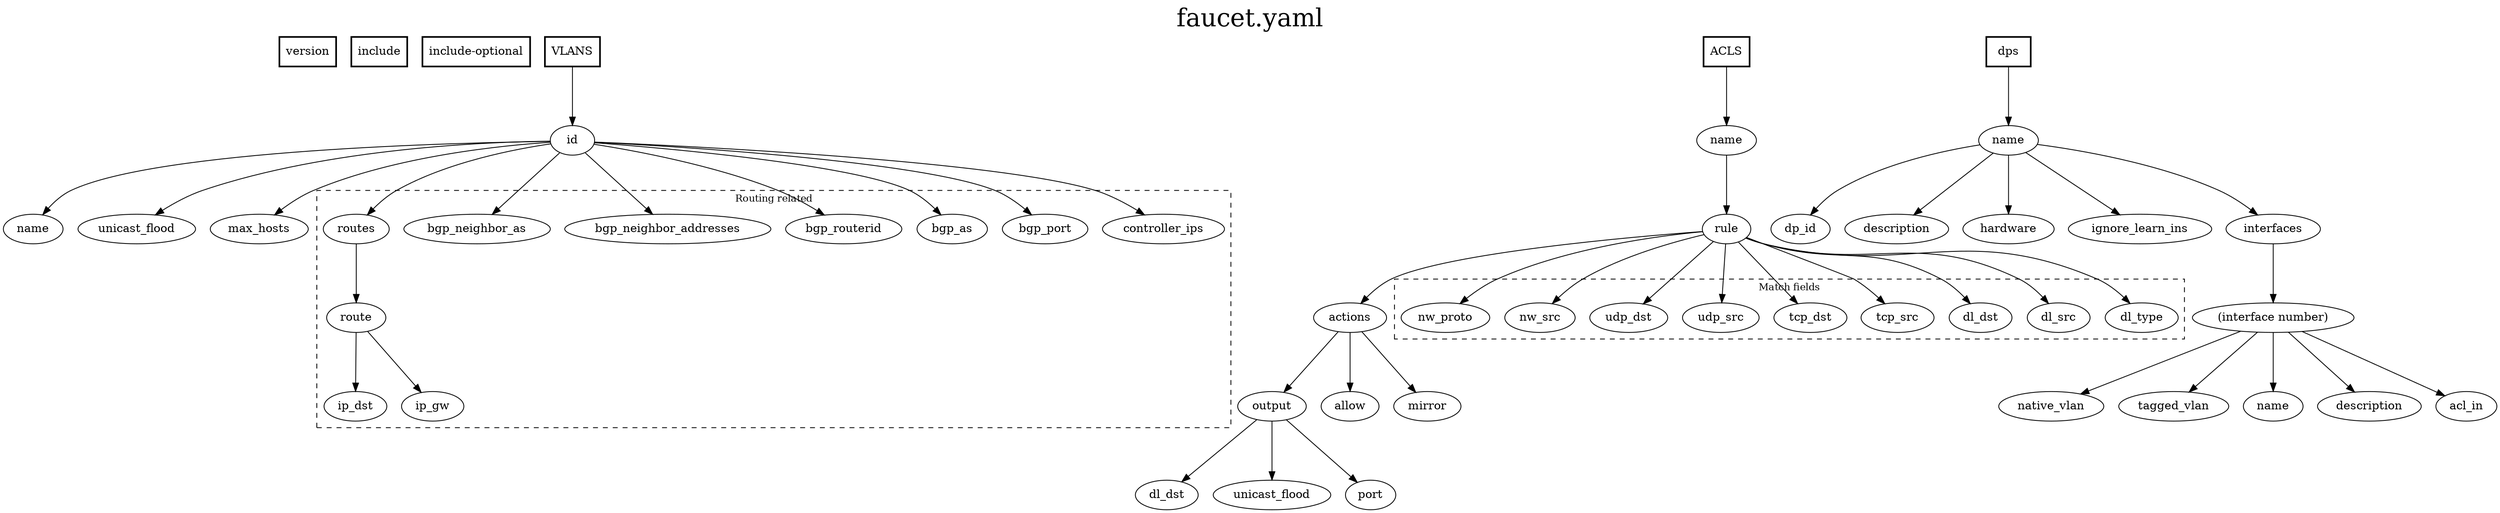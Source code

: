 // faucet.yaml config file - dot format for visual representation
/** @author: shivaram.mysore@gmail.com **/

digraph {
  graph [label="faucet.yaml", labelloc=t, fontsize=30];
  ranksep = "1.0 equally";

  /** version info.  Only value supported is 2 **/
  version [shape = box style = bold tooltip="2 - is the only value supported"];

  /** include yaml files **/
  include [shape = box; style = bold];

  /** include optional yaml files to augment existing elements **/
  include_optional [label="include-optional"; shape = box; style = bold];
  include_optional;

  /** VLANs **/
  VLANS [shape = box; style = bold];
  VLANS -> id;
  id_name [label = "name"]
  id -> id_name;
  id -> unicast_flood;
  id -> max_hosts;
  // routing related
  id -> controller_ips;
  id -> bgp_port;
  id -> bgp_as;
  id -> bgp_routerid;
  id -> bgp_neighbor_addresses;
  id -> bgp_neighbor_as;
  id -> routes;
  routes -> route;
  route -> ip_dst;
  route -> ip_gw;

  subgraph "cluster_routing_related" { label = "Routing related"; style = dashed; fontsize=12; controller_ips; bgp_port; bgp_as; bgp_routerid; bgp_neighbor_addresses; bgp_neighbor_as; routes; route; ip_dst; ip_gw; }

  /**  ACLs **/
  ACLS [shape = box; style = bold];
  acls_name [label = "name"]
  ACLS -> acls_name -> rule -> actions;

  /** Match Actions rules ACLs **/
  rule -> dl_type;
  rule -> dl_src;
  rule -> dl_dst;
  rule -> tcp_src;
  rule -> tcp_dst;
  rule -> udp_src;
  rule -> udp_dst;
  rule -> nw_src;
  rule -> nw_proto;

  subgraph "cluster_match_fields" { label = "Match fields"; style = dashed; fontsize=12; dl_type; dl_src; dl_dst; tcp_src; tcp_dst; udp_src; udp_dst; nw_src; nw_proto; }

  /** Match Actions for ACLs **/
  actions -> output;
  actions -> allow;
  actions -> mirror;

  action_out_dl_dst [label = "dl_dst"]
  output -> action_out_dl_dst;
  action_out_uni_flood [label = "unicast_flood"]
  output -> action_out_uni_flood;
  output -> port;

  /** Datapaths **/
  dps [shape = box; style = bold];
  dps_name [label = "name"]
  dps -> dps_name;

  dps_name -> dp_id;
  dps_name -> description;
  dps_name -> hardware;
  dps_name -> ignore_learn_ins;
  interface_number [label = "(interface number)"]
  dps_name -> interfaces -> interface_number;

  interface_number -> native_vlan;
  interface_number -> tagged_vlan;
  interface_number_name [label = "name"]
  interface_number -> interface_number_name;
  interface_number_description [label = "description"]
  interface_number -> interface_number_description;
  interface_number -> acl_in;

}
